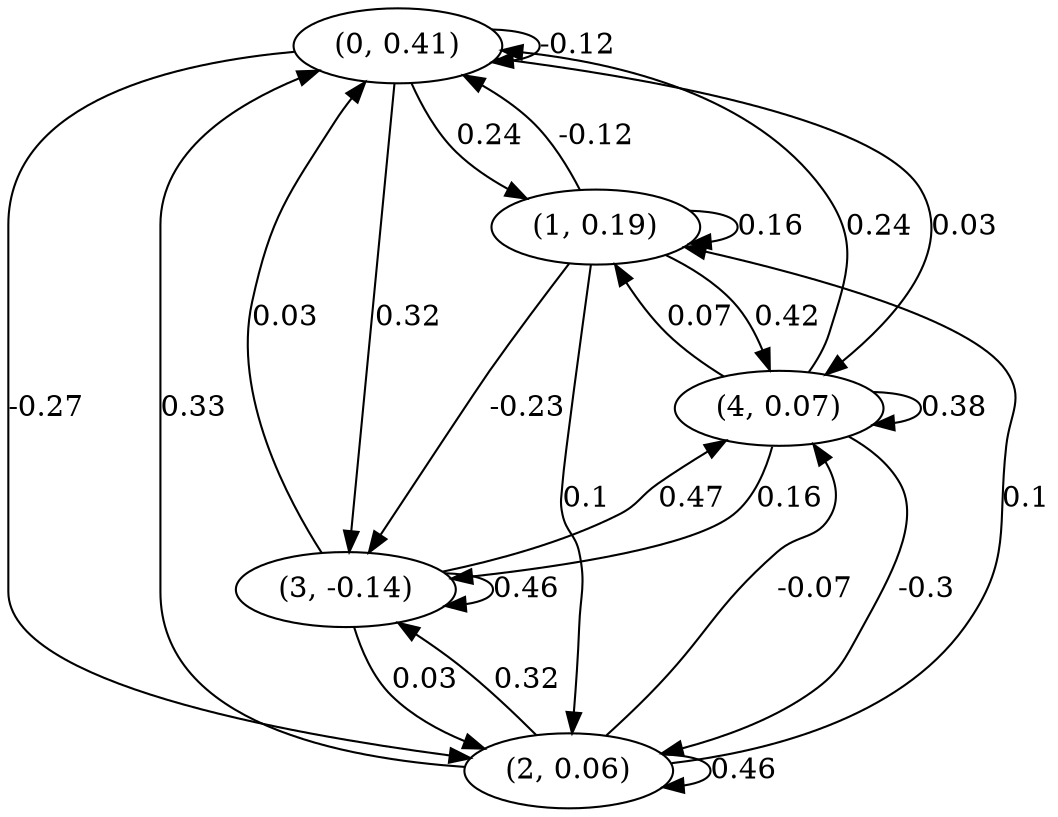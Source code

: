 digraph {
    0 [ label = "(0, 0.41)" ]
    1 [ label = "(1, 0.19)" ]
    2 [ label = "(2, 0.06)" ]
    3 [ label = "(3, -0.14)" ]
    4 [ label = "(4, 0.07)" ]
    0 -> 0 [ label = "-0.12" ]
    1 -> 1 [ label = "0.16" ]
    2 -> 2 [ label = "0.46" ]
    3 -> 3 [ label = "0.46" ]
    4 -> 4 [ label = "0.38" ]
    1 -> 0 [ label = "-0.12" ]
    2 -> 0 [ label = "0.33" ]
    3 -> 0 [ label = "0.03" ]
    4 -> 0 [ label = "0.24" ]
    0 -> 1 [ label = "0.24" ]
    2 -> 1 [ label = "0.1" ]
    4 -> 1 [ label = "0.07" ]
    0 -> 2 [ label = "-0.27" ]
    1 -> 2 [ label = "0.1" ]
    3 -> 2 [ label = "0.03" ]
    4 -> 2 [ label = "-0.3" ]
    0 -> 3 [ label = "0.32" ]
    1 -> 3 [ label = "-0.23" ]
    2 -> 3 [ label = "0.32" ]
    4 -> 3 [ label = "0.16" ]
    0 -> 4 [ label = "0.03" ]
    1 -> 4 [ label = "0.42" ]
    2 -> 4 [ label = "-0.07" ]
    3 -> 4 [ label = "0.47" ]
}

